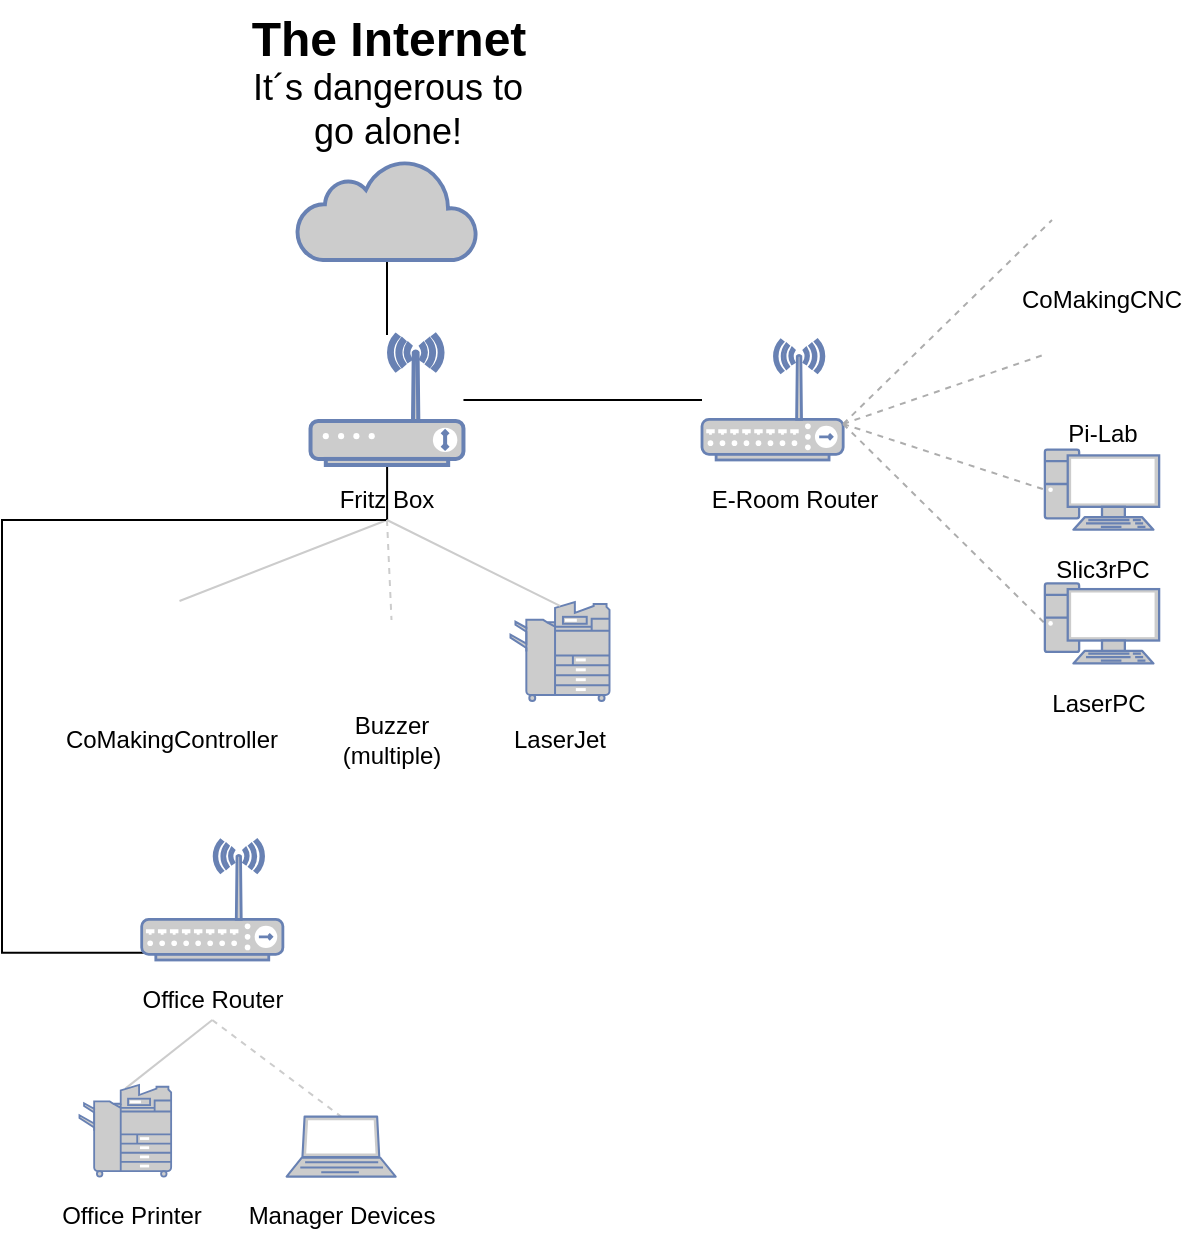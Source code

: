 <mxfile version="14.8.5" type="github">
  <diagram id="yBYExKUMOlLwuc0lnxFU" name="Page-1">
    <mxGraphModel dx="2254" dy="795" grid="1" gridSize="10" guides="1" tooltips="1" connect="1" arrows="1" fold="1" page="1" pageScale="1" pageWidth="827" pageHeight="1169" math="0" shadow="0">
      <root>
        <mxCell id="0" />
        <mxCell id="1" parent="0" />
        <mxCell id="mybZCzYppwJr73oPfps1-3" value="" style="endArrow=none;html=1;exitX=0.5;exitY=1;exitDx=0;exitDy=0;rounded=0;exitPerimeter=0;" parent="1" source="mybZCzYppwJr73oPfps1-74" target="mybZCzYppwJr73oPfps1-88" edge="1">
          <mxGeometry width="50" height="50" relative="1" as="geometry">
            <mxPoint x="249.69" y="170" as="sourcePoint" />
            <mxPoint x="329.69" y="170" as="targetPoint" />
          </mxGeometry>
        </mxCell>
        <mxCell id="mybZCzYppwJr73oPfps1-43" value="The Internet" style="text;strokeColor=none;fillColor=none;html=1;fontSize=24;fontStyle=1;verticalAlign=middle;align=center;" parent="1" vertex="1">
          <mxGeometry x="312.5" y="40" width="100" height="40" as="geometry" />
        </mxCell>
        <UserObject label="&lt;font style=&quot;font-size: 18px&quot;&gt;It´s dangerous to go alone!&lt;/font&gt;" placeholders="1" name="Variable" id="mybZCzYppwJr73oPfps1-44">
          <mxCell style="text;html=1;strokeColor=none;fillColor=none;align=center;verticalAlign=middle;whiteSpace=wrap;overflow=hidden;" parent="1" vertex="1">
            <mxGeometry x="287.5" y="70" width="150" height="50" as="geometry" />
          </mxCell>
        </UserObject>
        <mxCell id="mybZCzYppwJr73oPfps1-63" value="" style="shape=image;verticalLabelPosition=bottom;labelBackgroundColor=#ffffff;verticalAlign=top;aspect=fixed;imageAspect=0;image=https://www.raspberrypi.org/homepage-9df4b/static/raspberry-pi-os-32bit-3697e93ad6828805810ffa5f4651423c.jpg;" parent="1" vertex="1">
          <mxGeometry x="227.5" y="340.49" width="62.5" height="50" as="geometry" />
        </mxCell>
        <mxCell id="mybZCzYppwJr73oPfps1-79" style="edgeStyle=orthogonalEdgeStyle;rounded=0;orthogonalLoop=1;jettySize=auto;html=1;endArrow=none;endFill=0;" parent="1" source="mybZCzYppwJr73oPfps1-88" target="mybZCzYppwJr73oPfps1-75" edge="1">
          <mxGeometry relative="1" as="geometry" />
        </mxCell>
        <mxCell id="mybZCzYppwJr73oPfps1-103" style="rounded=0;jumpStyle=gap;orthogonalLoop=1;jettySize=auto;html=1;exitX=0.5;exitY=1;exitDx=0;exitDy=0;entryX=0.5;entryY=0;entryDx=0;entryDy=0;endArrow=none;endFill=0;strokeColor=#CCCCCC;" parent="1" source="mybZCzYppwJr73oPfps1-70" target="mybZCzYppwJr73oPfps1-63" edge="1">
          <mxGeometry relative="1" as="geometry" />
        </mxCell>
        <mxCell id="mybZCzYppwJr73oPfps1-112" style="edgeStyle=orthogonalEdgeStyle;rounded=0;jumpStyle=gap;orthogonalLoop=1;jettySize=auto;html=1;entryX=0.02;entryY=0.94;entryDx=0;entryDy=0;entryPerimeter=0;endArrow=none;endFill=0;strokeColor=#000000;" parent="1" source="mybZCzYppwJr73oPfps1-88" target="mybZCzYppwJr73oPfps1-108" edge="1">
          <mxGeometry relative="1" as="geometry">
            <Array as="points">
              <mxPoint x="363" y="300" />
              <mxPoint x="170" y="300" />
              <mxPoint x="170" y="516" />
            </Array>
          </mxGeometry>
        </mxCell>
        <mxCell id="mybZCzYppwJr73oPfps1-70" value="Fritz Box" style="text;html=1;strokeColor=none;fillColor=none;align=center;verticalAlign=middle;whiteSpace=wrap;rounded=0;" parent="1" vertex="1">
          <mxGeometry x="335" y="280" width="55" height="20" as="geometry" />
        </mxCell>
        <mxCell id="mybZCzYppwJr73oPfps1-71" value="CoMakingController" style="text;html=1;strokeColor=none;fillColor=none;align=center;verticalAlign=middle;whiteSpace=wrap;rounded=0;" parent="1" vertex="1">
          <mxGeometry x="200" y="399.99" width="110" height="20" as="geometry" />
        </mxCell>
        <mxCell id="mybZCzYppwJr73oPfps1-74" value="" style="html=1;outlineConnect=0;fillColor=#CCCCCC;strokeColor=#6881B3;gradientColor=none;gradientDirection=north;strokeWidth=2;shape=mxgraph.networks.cloud;fontColor=#ffffff;" parent="1" vertex="1">
          <mxGeometry x="317.5" y="120" width="90" height="50" as="geometry" />
        </mxCell>
        <mxCell id="mybZCzYppwJr73oPfps1-75" value="" style="fontColor=#0066CC;verticalAlign=top;verticalLabelPosition=bottom;labelPosition=center;align=center;html=1;outlineConnect=0;fillColor=#CCCCCC;strokeColor=#6881B3;gradientColor=none;gradientDirection=north;strokeWidth=2;shape=mxgraph.networks.wireless_hub;" parent="1" vertex="1">
          <mxGeometry x="520" y="209.99" width="70.59" height="60" as="geometry" />
        </mxCell>
        <mxCell id="mybZCzYppwJr73oPfps1-92" style="edgeStyle=none;rounded=0;orthogonalLoop=1;jettySize=auto;html=1;entryX=0;entryY=0.5;entryDx=0;entryDy=0;entryPerimeter=0;endArrow=none;endFill=0;strokeColor=#ADADAD;jumpStyle=gap;fixDash=0;dashed=1;exitX=1;exitY=0.7;exitDx=0;exitDy=0;exitPerimeter=0;" parent="1" source="mybZCzYppwJr73oPfps1-75" target="mybZCzYppwJr73oPfps1-80" edge="1">
          <mxGeometry relative="1" as="geometry" />
        </mxCell>
        <mxCell id="mybZCzYppwJr73oPfps1-76" value="E-Room Router" style="text;html=1;strokeColor=none;fillColor=none;align=center;verticalAlign=middle;whiteSpace=wrap;rounded=0;" parent="1" vertex="1">
          <mxGeometry x="520" y="280.01" width="92.8" height="19.99" as="geometry" />
        </mxCell>
        <mxCell id="mybZCzYppwJr73oPfps1-88" value="" style="fontColor=#0066CC;verticalAlign=top;verticalLabelPosition=bottom;labelPosition=center;align=center;html=1;outlineConnect=0;fillColor=#CCCCCC;strokeColor=#6881B3;gradientColor=none;gradientDirection=north;strokeWidth=2;shape=mxgraph.networks.wireless_modem;" parent="1" vertex="1">
          <mxGeometry x="324.26" y="207.5" width="76.47" height="65" as="geometry" />
        </mxCell>
        <mxCell id="mybZCzYppwJr73oPfps1-93" style="edgeStyle=none;rounded=0;orthogonalLoop=1;jettySize=auto;html=1;entryX=0;entryY=0.5;entryDx=0;entryDy=0;entryPerimeter=0;endArrow=none;endFill=0;strokeColor=#ADADAD;jumpStyle=gap;dashed=1;exitX=1;exitY=0.7;exitDx=0;exitDy=0;exitPerimeter=0;" parent="1" source="mybZCzYppwJr73oPfps1-75" target="mybZCzYppwJr73oPfps1-81" edge="1">
          <mxGeometry relative="1" as="geometry">
            <mxPoint x="628.56" y="310.85" as="sourcePoint" />
            <mxPoint x="564.7" y="363.65" as="targetPoint" />
          </mxGeometry>
        </mxCell>
        <mxCell id="mybZCzYppwJr73oPfps1-94" style="edgeStyle=none;rounded=0;orthogonalLoop=1;jettySize=auto;html=1;entryX=0;entryY=0.5;entryDx=0;entryDy=0;endArrow=none;endFill=0;strokeColor=#ADADAD;jumpStyle=gap;dashed=1;exitX=1;exitY=0.7;exitDx=0;exitDy=0;exitPerimeter=0;" parent="1" source="mybZCzYppwJr73oPfps1-75" target="mybZCzYppwJr73oPfps1-82" edge="1">
          <mxGeometry relative="1" as="geometry">
            <mxPoint x="638.56" y="320.85" as="sourcePoint" />
            <mxPoint x="574.7" y="373.65" as="targetPoint" />
          </mxGeometry>
        </mxCell>
        <mxCell id="mybZCzYppwJr73oPfps1-102" style="edgeStyle=none;rounded=0;orthogonalLoop=1;jettySize=auto;html=1;entryX=0;entryY=0.5;entryDx=0;entryDy=0;endArrow=none;endFill=0;strokeColor=#ADADAD;jumpStyle=gap;dashed=1;exitX=1;exitY=0.7;exitDx=0;exitDy=0;exitPerimeter=0;" parent="1" source="mybZCzYppwJr73oPfps1-75" target="mybZCzYppwJr73oPfps1-100" edge="1">
          <mxGeometry relative="1" as="geometry">
            <mxPoint x="638.56" y="320.85" as="sourcePoint" />
            <mxPoint x="574.7" y="373.65" as="targetPoint" />
          </mxGeometry>
        </mxCell>
        <mxCell id="mybZCzYppwJr73oPfps1-104" value="" style="shape=image;verticalLabelPosition=bottom;labelBackgroundColor=#ffffff;verticalAlign=top;aspect=fixed;imageAspect=0;image=http://media.digikey.com/Photos/Espressif%20Systems/ESP32-WROOM-32.JPG;" parent="1" vertex="1">
          <mxGeometry x="345" y="349.99" width="39.5" height="39.5" as="geometry" />
        </mxCell>
        <mxCell id="mybZCzYppwJr73oPfps1-105" value="Buzzer&lt;br&gt;(multiple)" style="text;html=1;strokeColor=none;fillColor=none;align=center;verticalAlign=middle;whiteSpace=wrap;rounded=0;" parent="1" vertex="1">
          <mxGeometry x="334.57" y="399.99" width="60" height="20" as="geometry" />
        </mxCell>
        <mxCell id="mybZCzYppwJr73oPfps1-106" style="edgeStyle=none;rounded=0;orthogonalLoop=1;jettySize=auto;html=1;exitX=0.5;exitY=1;exitDx=0;exitDy=0;entryX=0.5;entryY=0;entryDx=0;entryDy=0;endArrow=none;endFill=0;jumpStyle=gap;fixDash=0;dashed=1;strokeColor=#CCCCCC;" parent="1" source="mybZCzYppwJr73oPfps1-70" target="mybZCzYppwJr73oPfps1-104" edge="1">
          <mxGeometry relative="1" as="geometry" />
        </mxCell>
        <mxCell id="mybZCzYppwJr73oPfps1-108" value="" style="fontColor=#0066CC;verticalAlign=top;verticalLabelPosition=bottom;labelPosition=center;align=center;html=1;outlineConnect=0;fillColor=#CCCCCC;strokeColor=#6881B3;gradientColor=none;gradientDirection=north;strokeWidth=2;shape=mxgraph.networks.wireless_hub;" parent="1" vertex="1">
          <mxGeometry x="239.85" y="460.0" width="70.59" height="60" as="geometry" />
        </mxCell>
        <mxCell id="mybZCzYppwJr73oPfps1-130" style="edgeStyle=none;rounded=0;jumpStyle=gap;orthogonalLoop=1;jettySize=auto;html=1;exitX=0.5;exitY=1;exitDx=0;exitDy=0;entryX=0.5;entryY=0.04;entryDx=0;entryDy=0;entryPerimeter=0;endArrow=none;endFill=0;strokeColor=#CCCCCC;" parent="1" source="mybZCzYppwJr73oPfps1-109" target="mybZCzYppwJr73oPfps1-126" edge="1">
          <mxGeometry relative="1" as="geometry" />
        </mxCell>
        <mxCell id="mybZCzYppwJr73oPfps1-131" style="edgeStyle=none;rounded=0;jumpStyle=gap;orthogonalLoop=1;jettySize=auto;html=1;exitX=0.5;exitY=1;exitDx=0;exitDy=0;entryX=0.5;entryY=0;entryDx=0;entryDy=0;entryPerimeter=0;endArrow=none;endFill=0;dashed=1;strokeColor=#CCCCCC;" parent="1" source="mybZCzYppwJr73oPfps1-109" target="mybZCzYppwJr73oPfps1-124" edge="1">
          <mxGeometry relative="1" as="geometry" />
        </mxCell>
        <mxCell id="mybZCzYppwJr73oPfps1-109" value="Office Router" style="text;html=1;strokeColor=none;fillColor=none;align=center;verticalAlign=middle;whiteSpace=wrap;rounded=0;" parent="1" vertex="1">
          <mxGeometry x="228.74" y="530" width="92.8" height="20" as="geometry" />
        </mxCell>
        <mxCell id="mybZCzYppwJr73oPfps1-115" value="" style="fontColor=#0066CC;verticalAlign=top;verticalLabelPosition=bottom;labelPosition=center;align=center;html=1;outlineConnect=0;fillColor=#CCCCCC;strokeColor=#6881B3;gradientColor=none;gradientDirection=north;strokeWidth=2;shape=mxgraph.networks.copier;" parent="1" vertex="1">
          <mxGeometry x="424.25" y="340.99" width="49.5" height="49.5" as="geometry" />
        </mxCell>
        <mxCell id="mybZCzYppwJr73oPfps1-116" value="LaserJet" style="text;html=1;strokeColor=none;fillColor=none;align=center;verticalAlign=middle;whiteSpace=wrap;rounded=0;" parent="1" vertex="1">
          <mxGeometry x="419" y="399.99" width="60" height="20" as="geometry" />
        </mxCell>
        <mxCell id="mybZCzYppwJr73oPfps1-117" value="" style="endArrow=none;html=1;entryX=0.5;entryY=1;entryDx=0;entryDy=0;exitX=0.5;exitY=0.04;exitDx=0;exitDy=0;exitPerimeter=0;strokeColor=#CCCCCC;" parent="1" source="mybZCzYppwJr73oPfps1-115" target="mybZCzYppwJr73oPfps1-70" edge="1">
          <mxGeometry width="50" height="50" relative="1" as="geometry">
            <mxPoint x="344.69" y="310" as="sourcePoint" />
            <mxPoint x="394.69" y="260" as="targetPoint" />
          </mxGeometry>
        </mxCell>
        <mxCell id="mybZCzYppwJr73oPfps1-118" value="" style="group" parent="1" vertex="1" connectable="0">
          <mxGeometry x="692.5" y="196.85" width="55" height="70" as="geometry" />
        </mxCell>
        <mxCell id="mybZCzYppwJr73oPfps1-82" value="" style="shape=image;verticalLabelPosition=bottom;labelBackgroundColor=#ffffff;verticalAlign=top;aspect=fixed;imageAspect=0;image=https://www.raspberrypi.org/homepage-9df4b/static/raspberry-pi-os-32bit-3697e93ad6828805810ffa5f4651423c.jpg;" parent="mybZCzYppwJr73oPfps1-118" vertex="1">
          <mxGeometry width="50" height="40" as="geometry" />
        </mxCell>
        <mxCell id="mybZCzYppwJr73oPfps1-85" value="Pi-Lab" style="text;html=1;strokeColor=none;fillColor=none;align=center;verticalAlign=middle;whiteSpace=wrap;rounded=0;" parent="mybZCzYppwJr73oPfps1-118" vertex="1">
          <mxGeometry y="50" width="55" height="20" as="geometry" />
        </mxCell>
        <mxCell id="mybZCzYppwJr73oPfps1-119" value="" style="group" parent="1" vertex="1" connectable="0">
          <mxGeometry x="680" y="130.0" width="80" height="70" as="geometry" />
        </mxCell>
        <mxCell id="mybZCzYppwJr73oPfps1-100" value="" style="shape=image;verticalLabelPosition=bottom;labelBackgroundColor=#ffffff;verticalAlign=top;aspect=fixed;imageAspect=0;image=https://www.raspberrypi.org/homepage-9df4b/static/raspberry-pi-os-32bit-3697e93ad6828805810ffa5f4651423c.jpg;" parent="mybZCzYppwJr73oPfps1-119" vertex="1">
          <mxGeometry x="15" width="50" height="40" as="geometry" />
        </mxCell>
        <mxCell id="mybZCzYppwJr73oPfps1-101" value="CoMakingCNC" style="text;html=1;strokeColor=none;fillColor=none;align=center;verticalAlign=middle;whiteSpace=wrap;rounded=0;" parent="mybZCzYppwJr73oPfps1-119" vertex="1">
          <mxGeometry y="50" width="80" height="20" as="geometry" />
        </mxCell>
        <mxCell id="mybZCzYppwJr73oPfps1-120" value="" style="group" parent="1" vertex="1" connectable="0">
          <mxGeometry x="691.43" y="264.85" width="57.14" height="70" as="geometry" />
        </mxCell>
        <mxCell id="mybZCzYppwJr73oPfps1-81" value="" style="fontColor=#0066CC;verticalAlign=top;verticalLabelPosition=bottom;labelPosition=center;align=center;html=1;outlineConnect=0;fillColor=#CCCCCC;strokeColor=#6881B3;gradientColor=none;gradientDirection=north;strokeWidth=2;shape=mxgraph.networks.pc;" parent="mybZCzYppwJr73oPfps1-120" vertex="1">
          <mxGeometry width="57.14" height="40" as="geometry" />
        </mxCell>
        <mxCell id="mybZCzYppwJr73oPfps1-84" value="Slic3rPC" style="text;html=1;strokeColor=none;fillColor=none;align=center;verticalAlign=middle;whiteSpace=wrap;rounded=0;" parent="mybZCzYppwJr73oPfps1-120" vertex="1">
          <mxGeometry x="1.07" y="50" width="55" height="20" as="geometry" />
        </mxCell>
        <mxCell id="mybZCzYppwJr73oPfps1-87" value="" style="shape=image;verticalLabelPosition=bottom;labelBackgroundColor=#ffffff;verticalAlign=top;aspect=fixed;imageAspect=0;image=https://assets.ubuntu.com/v1/c5cb0f8e-picto-ubuntu.svg;" parent="mybZCzYppwJr73oPfps1-120" vertex="1">
          <mxGeometry x="25" y="6.43" width="18.14" height="18.14" as="geometry" />
        </mxCell>
        <mxCell id="mybZCzYppwJr73oPfps1-95" style="edgeStyle=none;rounded=0;orthogonalLoop=1;jettySize=auto;html=1;entryX=0.25;entryY=1;entryDx=0;entryDy=0;endArrow=none;endFill=0;" parent="mybZCzYppwJr73oPfps1-120" source="mybZCzYppwJr73oPfps1-87" target="mybZCzYppwJr73oPfps1-87" edge="1">
          <mxGeometry relative="1" as="geometry" />
        </mxCell>
        <mxCell id="mybZCzYppwJr73oPfps1-121" value="" style="group" parent="1" vertex="1" connectable="0">
          <mxGeometry x="691.43" y="331.7" width="57.14" height="70" as="geometry" />
        </mxCell>
        <mxCell id="mybZCzYppwJr73oPfps1-80" value="" style="fontColor=#0066CC;verticalAlign=top;verticalLabelPosition=bottom;labelPosition=center;align=center;html=1;outlineConnect=0;fillColor=#CCCCCC;strokeColor=#6881B3;gradientColor=none;gradientDirection=north;strokeWidth=2;shape=mxgraph.networks.pc;" parent="mybZCzYppwJr73oPfps1-121" vertex="1">
          <mxGeometry width="57.14" height="40" as="geometry" />
        </mxCell>
        <mxCell id="mybZCzYppwJr73oPfps1-83" value="LaserPC" style="text;html=1;strokeColor=none;fillColor=none;align=center;verticalAlign=middle;whiteSpace=wrap;rounded=0;" parent="mybZCzYppwJr73oPfps1-121" vertex="1">
          <mxGeometry y="50" width="55" height="20" as="geometry" />
        </mxCell>
        <mxCell id="mybZCzYppwJr73oPfps1-86" value="" style="shape=image;verticalLabelPosition=bottom;labelBackgroundColor=#ffffff;verticalAlign=top;aspect=fixed;imageAspect=0;image=https://upload.wikimedia.org/wikipedia/commons/thumb/4/48/Windows_logo_-_2012_%28dark_blue%29.svg/1280px-Windows_logo_-_2012_%28dark_blue%29.svg.png;" parent="mybZCzYppwJr73oPfps1-121" vertex="1">
          <mxGeometry x="25.03" y="6" width="18.57" height="18.57" as="geometry" />
        </mxCell>
        <mxCell id="mybZCzYppwJr73oPfps1-124" value="" style="fontColor=#0066CC;verticalAlign=top;verticalLabelPosition=bottom;labelPosition=center;align=center;html=1;outlineConnect=0;fillColor=#CCCCCC;strokeColor=#6881B3;gradientColor=none;gradientDirection=north;strokeWidth=2;shape=mxgraph.networks.laptop;" parent="1" vertex="1">
          <mxGeometry x="312.29" y="598.3" width="54.55" height="30" as="geometry" />
        </mxCell>
        <mxCell id="mybZCzYppwJr73oPfps1-125" value="Manager Devices" style="text;html=1;strokeColor=none;fillColor=none;align=center;verticalAlign=middle;whiteSpace=wrap;rounded=0;" parent="1" vertex="1">
          <mxGeometry x="284.57" y="638.3" width="110" height="20" as="geometry" />
        </mxCell>
        <mxCell id="mybZCzYppwJr73oPfps1-126" value="" style="fontColor=#0066CC;verticalAlign=top;verticalLabelPosition=bottom;labelPosition=center;align=center;html=1;outlineConnect=0;fillColor=#CCCCCC;strokeColor=#6881B3;gradientColor=none;gradientDirection=north;strokeWidth=2;shape=mxgraph.networks.copier;" parent="1" vertex="1">
          <mxGeometry x="208.74" y="582.47" width="45.83" height="45.83" as="geometry" />
        </mxCell>
        <mxCell id="mybZCzYppwJr73oPfps1-128" value="Office Printer" style="text;html=1;strokeColor=none;fillColor=none;align=center;verticalAlign=middle;whiteSpace=wrap;rounded=0;" parent="1" vertex="1">
          <mxGeometry x="180" y="638.3" width="110" height="20" as="geometry" />
        </mxCell>
      </root>
    </mxGraphModel>
  </diagram>
</mxfile>
